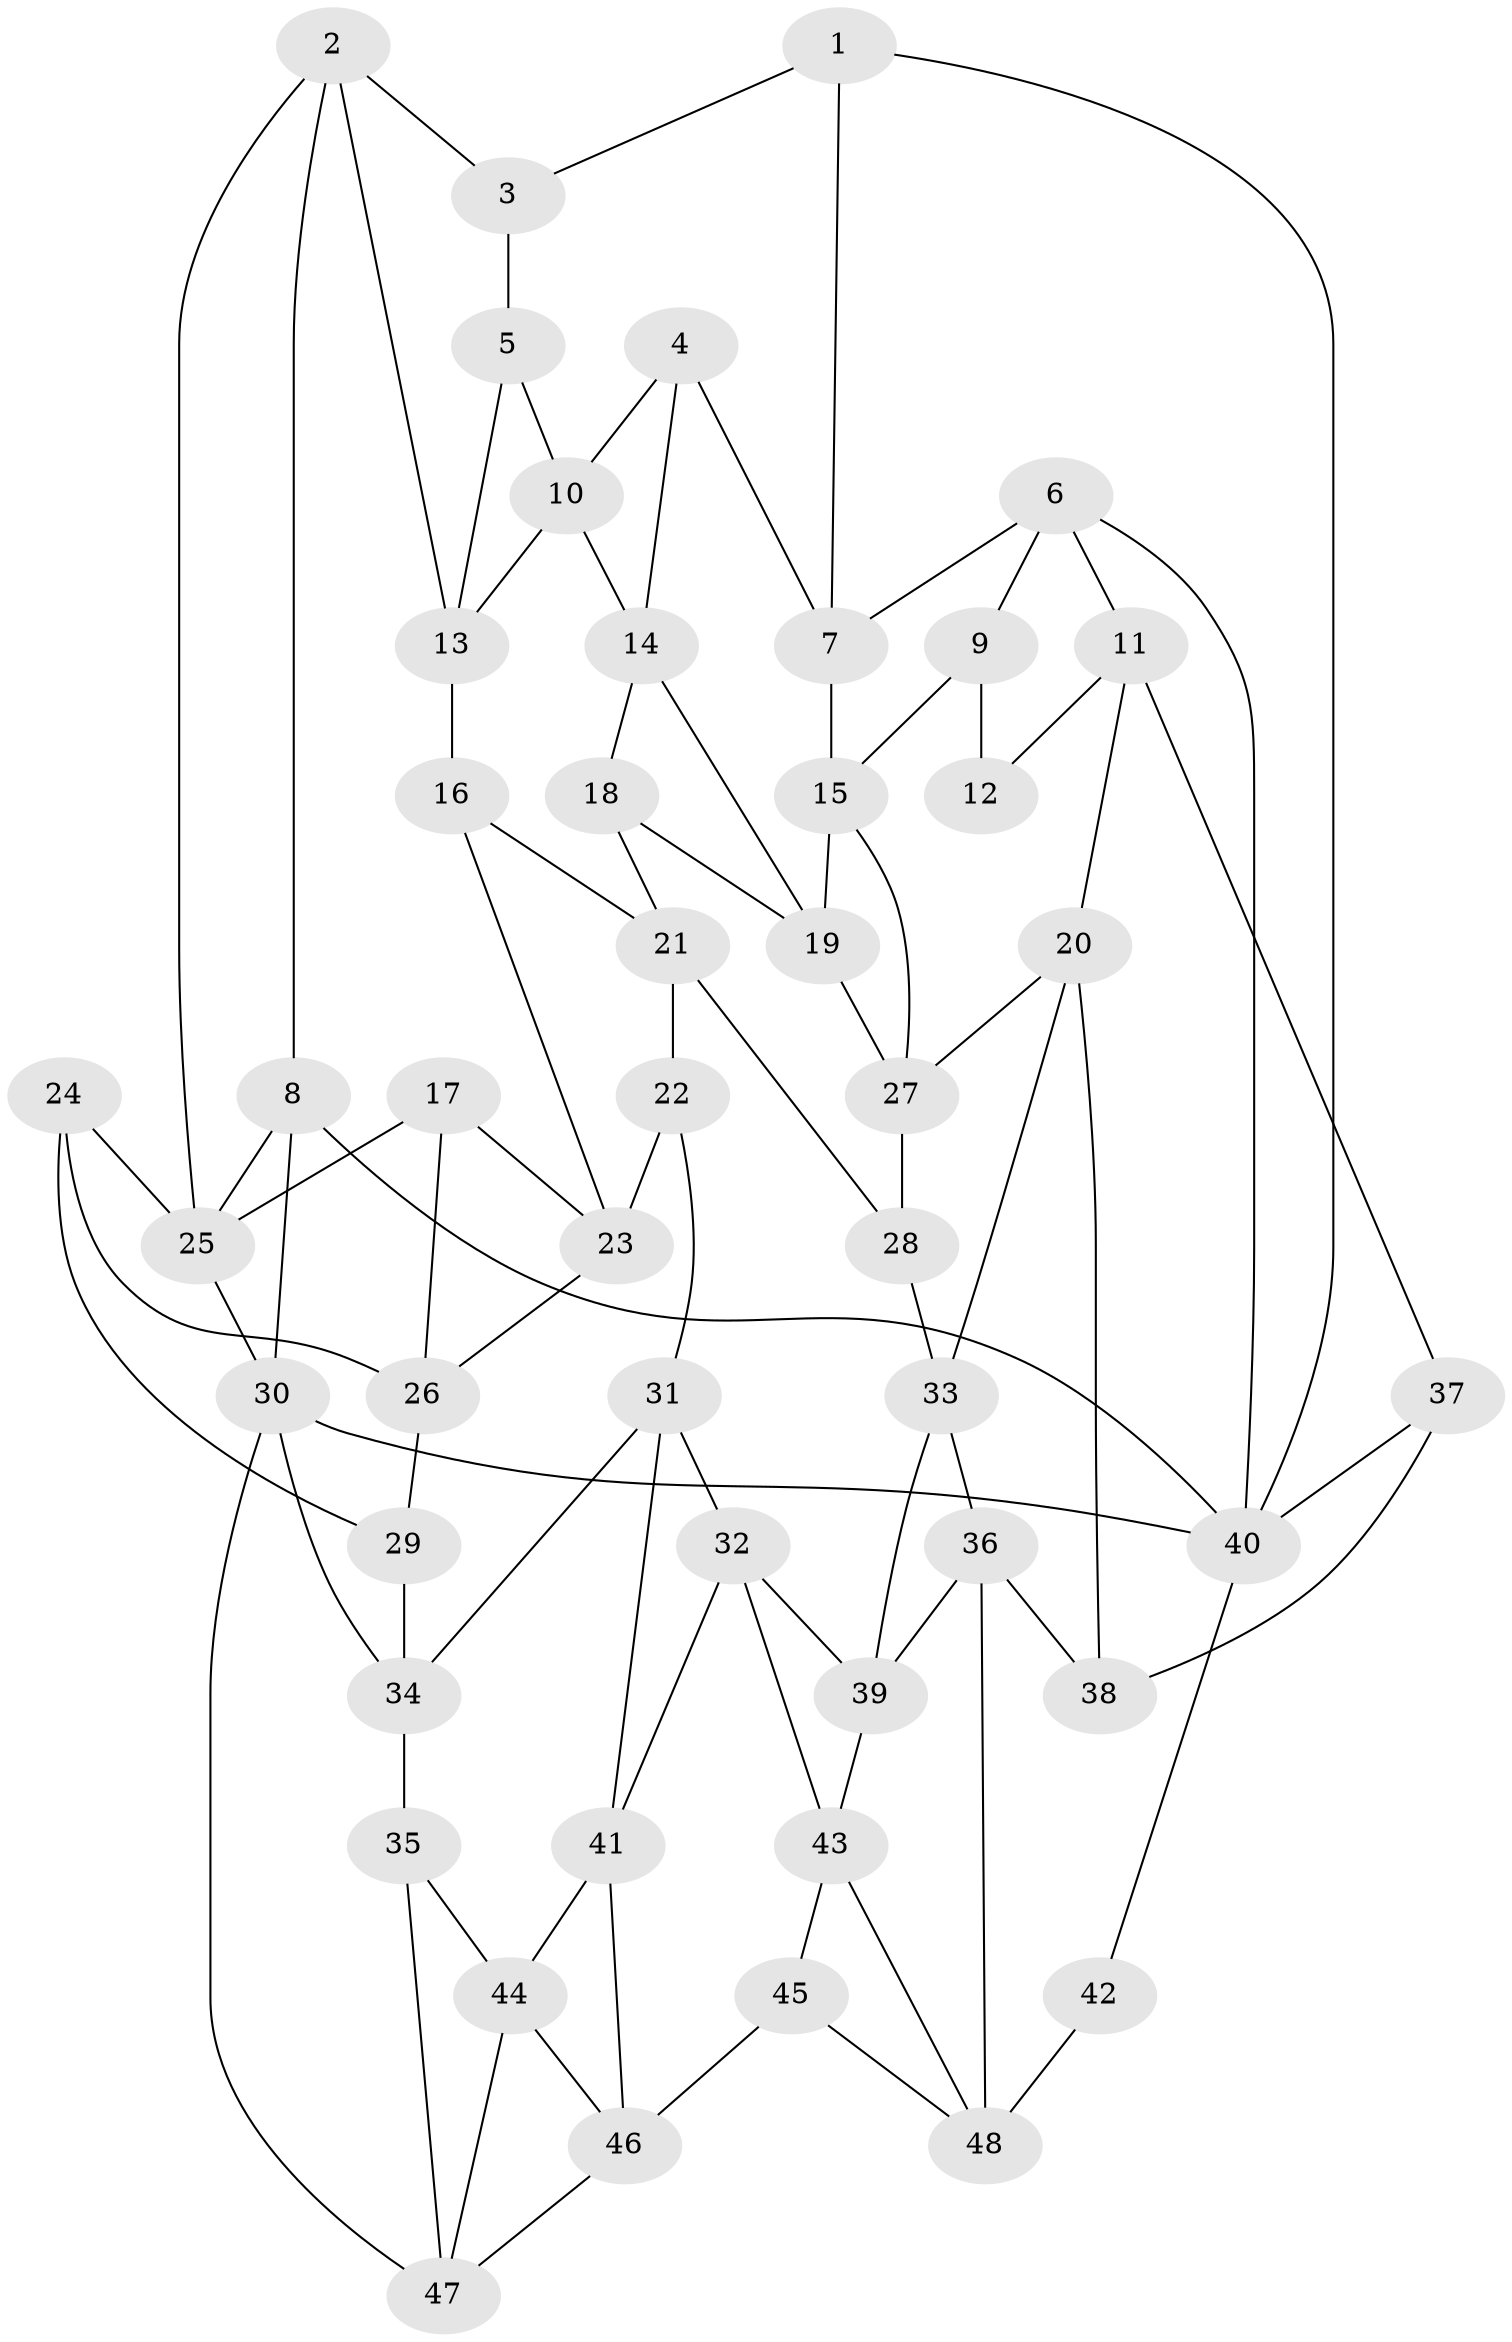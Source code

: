 // original degree distribution, {3: 0.03125, 4: 0.21875, 6: 0.21875, 5: 0.53125}
// Generated by graph-tools (version 1.1) at 2025/03/03/09/25 03:03:26]
// undirected, 48 vertices, 88 edges
graph export_dot {
graph [start="1"]
  node [color=gray90,style=filled];
  1;
  2;
  3;
  4;
  5;
  6;
  7;
  8;
  9;
  10;
  11;
  12;
  13;
  14;
  15;
  16;
  17;
  18;
  19;
  20;
  21;
  22;
  23;
  24;
  25;
  26;
  27;
  28;
  29;
  30;
  31;
  32;
  33;
  34;
  35;
  36;
  37;
  38;
  39;
  40;
  41;
  42;
  43;
  44;
  45;
  46;
  47;
  48;
  1 -- 3 [weight=1.0];
  1 -- 7 [weight=1.0];
  1 -- 40 [weight=1.0];
  2 -- 3 [weight=1.0];
  2 -- 8 [weight=1.0];
  2 -- 13 [weight=1.0];
  2 -- 25 [weight=1.0];
  3 -- 5 [weight=1.0];
  4 -- 7 [weight=1.0];
  4 -- 10 [weight=1.0];
  4 -- 14 [weight=1.0];
  5 -- 10 [weight=1.0];
  5 -- 13 [weight=1.0];
  6 -- 7 [weight=1.0];
  6 -- 9 [weight=1.0];
  6 -- 11 [weight=1.0];
  6 -- 40 [weight=1.0];
  7 -- 15 [weight=1.0];
  8 -- 25 [weight=1.0];
  8 -- 30 [weight=1.0];
  8 -- 40 [weight=1.0];
  9 -- 12 [weight=2.0];
  9 -- 15 [weight=1.0];
  10 -- 13 [weight=1.0];
  10 -- 14 [weight=1.0];
  11 -- 12 [weight=1.0];
  11 -- 20 [weight=1.0];
  11 -- 37 [weight=1.0];
  13 -- 16 [weight=1.0];
  14 -- 18 [weight=1.0];
  14 -- 19 [weight=1.0];
  15 -- 19 [weight=1.0];
  15 -- 27 [weight=1.0];
  16 -- 21 [weight=1.0];
  16 -- 23 [weight=1.0];
  17 -- 23 [weight=1.0];
  17 -- 25 [weight=1.0];
  17 -- 26 [weight=1.0];
  18 -- 19 [weight=1.0];
  18 -- 21 [weight=1.0];
  19 -- 27 [weight=1.0];
  20 -- 27 [weight=1.0];
  20 -- 33 [weight=1.0];
  20 -- 38 [weight=1.0];
  21 -- 22 [weight=1.0];
  21 -- 28 [weight=1.0];
  22 -- 23 [weight=1.0];
  22 -- 31 [weight=1.0];
  23 -- 26 [weight=1.0];
  24 -- 25 [weight=2.0];
  24 -- 26 [weight=1.0];
  24 -- 29 [weight=1.0];
  25 -- 30 [weight=1.0];
  26 -- 29 [weight=1.0];
  27 -- 28 [weight=1.0];
  28 -- 33 [weight=1.0];
  29 -- 34 [weight=1.0];
  30 -- 34 [weight=1.0];
  30 -- 40 [weight=1.0];
  30 -- 47 [weight=1.0];
  31 -- 32 [weight=1.0];
  31 -- 34 [weight=1.0];
  31 -- 41 [weight=1.0];
  32 -- 39 [weight=1.0];
  32 -- 41 [weight=1.0];
  32 -- 43 [weight=1.0];
  33 -- 36 [weight=1.0];
  33 -- 39 [weight=1.0];
  34 -- 35 [weight=1.0];
  35 -- 44 [weight=1.0];
  35 -- 47 [weight=1.0];
  36 -- 38 [weight=1.0];
  36 -- 39 [weight=1.0];
  36 -- 48 [weight=1.0];
  37 -- 38 [weight=1.0];
  37 -- 40 [weight=1.0];
  39 -- 43 [weight=1.0];
  40 -- 42 [weight=1.0];
  41 -- 44 [weight=1.0];
  41 -- 46 [weight=1.0];
  42 -- 48 [weight=2.0];
  43 -- 45 [weight=1.0];
  43 -- 48 [weight=1.0];
  44 -- 46 [weight=1.0];
  44 -- 47 [weight=1.0];
  45 -- 46 [weight=1.0];
  45 -- 48 [weight=1.0];
  46 -- 47 [weight=1.0];
}
